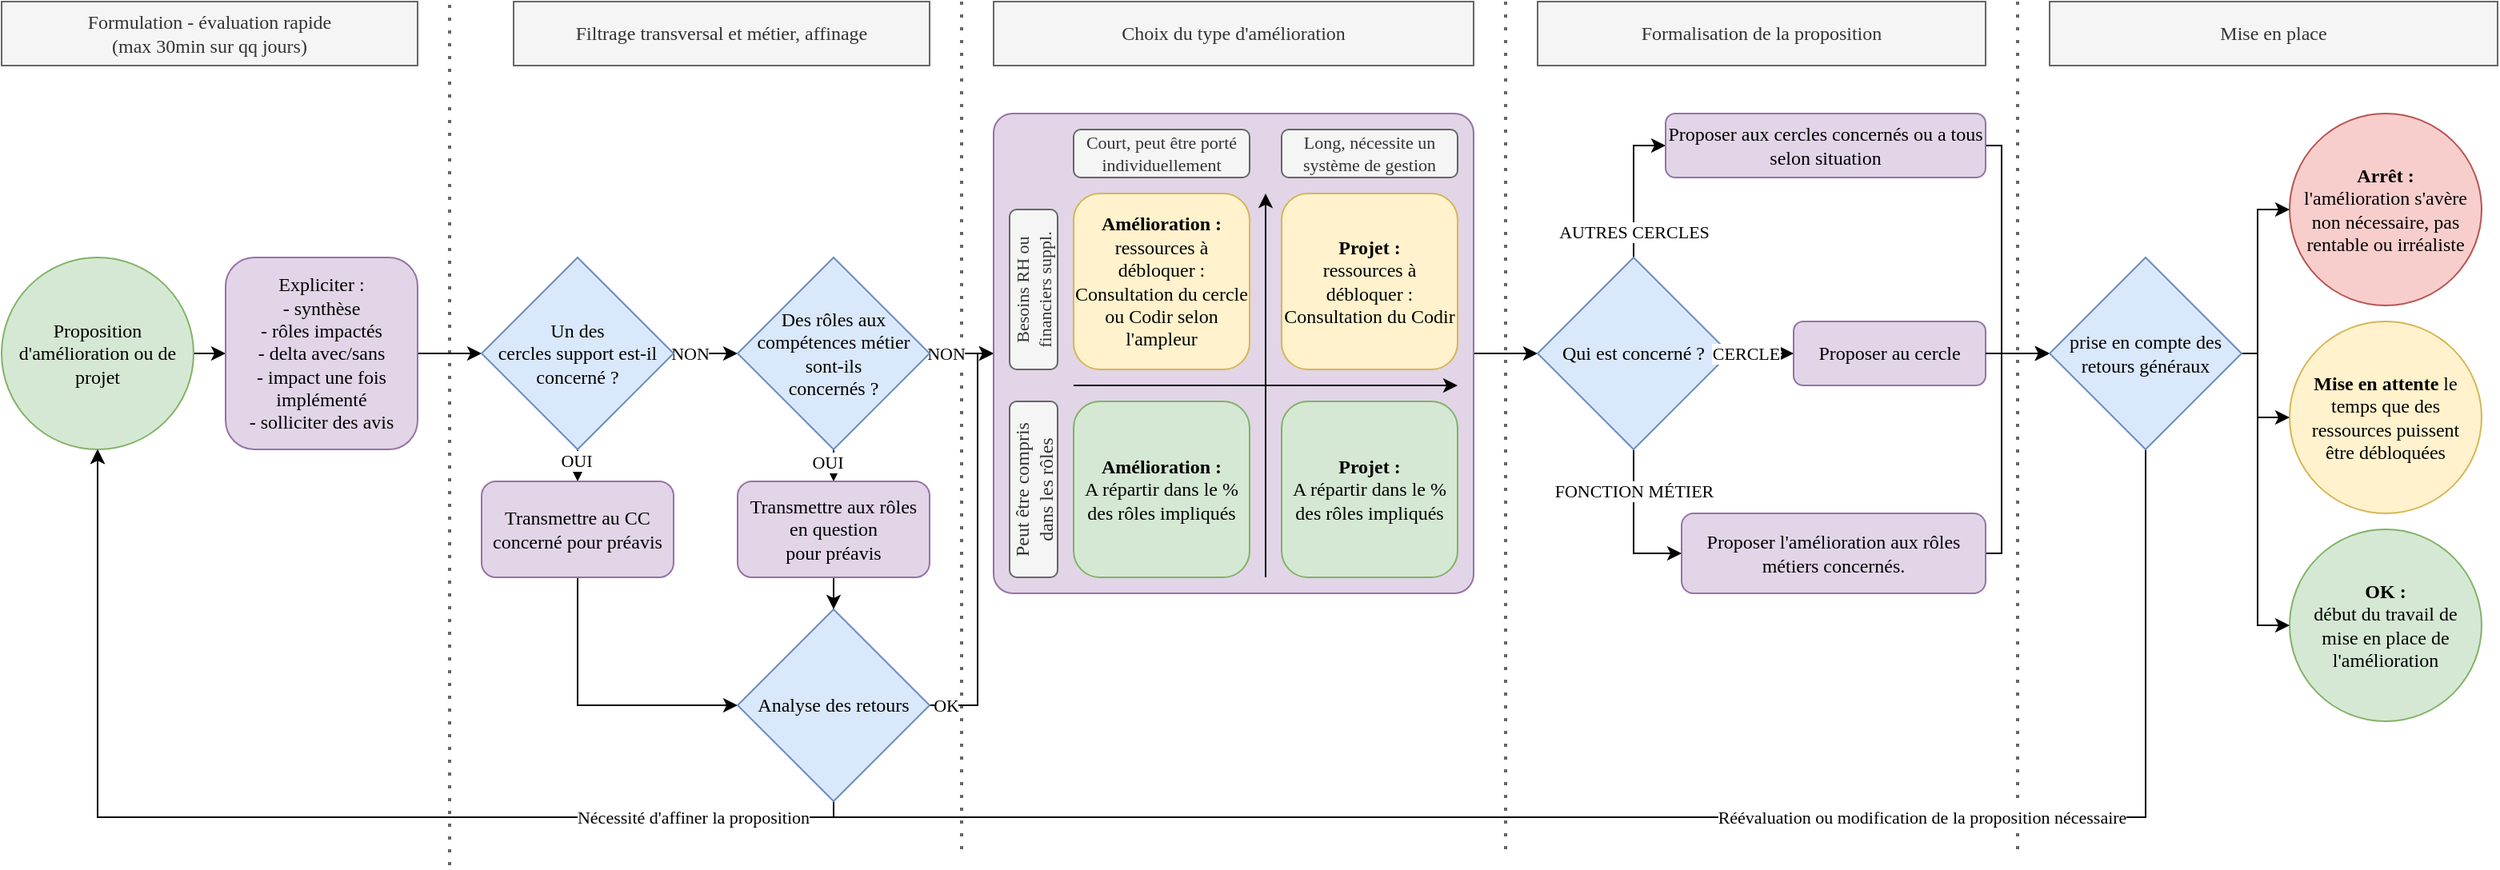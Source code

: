 <mxfile version="28.0.3">
  <diagram name="Page-1" id="Lg1kwCfuL5cvLR_RBk9q">
    <mxGraphModel dx="3974" dy="2183" grid="1" gridSize="10" guides="1" tooltips="1" connect="1" arrows="1" fold="1" page="1" pageScale="1" pageWidth="827" pageHeight="1169" math="0" shadow="0">
      <root>
        <mxCell id="0" />
        <mxCell id="1" parent="0" />
        <mxCell id="DvQpfdr60y6PGFDpLSzt-12" value="" style="endArrow=none;dashed=1;html=1;dashPattern=1 3;strokeWidth=2;rounded=0;fillColor=#f5f5f5;strokeColor=#666666;fontFamily=Libertinus Serif;" parent="1" edge="1">
          <mxGeometry width="50" height="50" relative="1" as="geometry">
            <mxPoint x="320" y="610" as="sourcePoint" />
            <mxPoint x="320" y="80" as="targetPoint" />
          </mxGeometry>
        </mxCell>
        <mxCell id="DvQpfdr60y6PGFDpLSzt-14" value="" style="endArrow=none;dashed=1;html=1;dashPattern=1 3;strokeWidth=2;rounded=0;fillColor=#f5f5f5;strokeColor=#666666;fontFamily=Libertinus Serif;" parent="1" edge="1">
          <mxGeometry width="50" height="50" relative="1" as="geometry">
            <mxPoint x="660" y="610" as="sourcePoint" />
            <mxPoint x="660" y="80" as="targetPoint" />
          </mxGeometry>
        </mxCell>
        <mxCell id="DvQpfdr60y6PGFDpLSzt-17" value="" style="endArrow=none;dashed=1;html=1;dashPattern=1 3;strokeWidth=2;rounded=0;fillColor=#f5f5f5;strokeColor=#666666;fontFamily=Libertinus Serif;" parent="1" edge="1">
          <mxGeometry width="50" height="50" relative="1" as="geometry">
            <mxPoint x="980" y="610" as="sourcePoint" />
            <mxPoint x="980" y="80" as="targetPoint" />
          </mxGeometry>
        </mxCell>
        <mxCell id="9U03THOQqvrWw87KAxrK-56" style="edgeStyle=orthogonalEdgeStyle;rounded=0;orthogonalLoop=1;jettySize=auto;html=1;exitX=0.5;exitY=1;exitDx=0;exitDy=0;entryX=0.5;entryY=1;entryDx=0;entryDy=0;fontFamily=Libertinus Serif;" parent="1" source="DvQpfdr60y6PGFDpLSzt-18" target="sC1AejF_91SxmGcBgo1l-1" edge="1">
          <mxGeometry relative="1" as="geometry">
            <Array as="points">
              <mxPoint x="1060" y="590" />
              <mxPoint x="-220" y="590" />
            </Array>
            <mxPoint x="1060" y="330" as="sourcePoint" />
          </mxGeometry>
        </mxCell>
        <mxCell id="9U03THOQqvrWw87KAxrK-57" value="Réévaluation ou modification de la proposition nécessaire" style="edgeLabel;html=1;align=center;verticalAlign=middle;resizable=0;points=[];fontFamily=Libertinus Serif;" parent="9U03THOQqvrWw87KAxrK-56" vertex="1" connectable="0">
          <mxGeometry x="-0.673" relative="1" as="geometry">
            <mxPoint x="-86" as="offset" />
          </mxGeometry>
        </mxCell>
        <mxCell id="DvQpfdr60y6PGFDpLSzt-1" value="" style="endArrow=none;dashed=1;html=1;dashPattern=1 3;strokeWidth=2;rounded=0;fillColor=#f5f5f5;strokeColor=#666666;fontFamily=Libertinus Serif;" parent="1" edge="1">
          <mxGeometry width="50" height="50" relative="1" as="geometry">
            <mxPoint y="620" as="sourcePoint" />
            <mxPoint y="80" as="targetPoint" />
          </mxGeometry>
        </mxCell>
        <mxCell id="sC1AejF_91SxmGcBgo1l-19" style="edgeStyle=orthogonalEdgeStyle;rounded=0;orthogonalLoop=1;jettySize=auto;html=1;exitX=1;exitY=0.5;exitDx=0;exitDy=0;entryX=0;entryY=0.5;entryDx=0;entryDy=0;fontFamily=Libertinus Serif;" parent="1" source="sC1AejF_91SxmGcBgo1l-1" target="sC1AejF_91SxmGcBgo1l-2" edge="1">
          <mxGeometry relative="1" as="geometry" />
        </mxCell>
        <mxCell id="sC1AejF_91SxmGcBgo1l-1" value="Proposition d&#39;amélioration ou de projet" style="ellipse;whiteSpace=wrap;html=1;aspect=fixed;fillColor=#d5e8d4;strokeColor=#82b366;fontFamily=Libertinus Serif;" parent="1" vertex="1">
          <mxGeometry x="-280" y="240" width="120" height="120" as="geometry" />
        </mxCell>
        <mxCell id="sC1AejF_91SxmGcBgo1l-20" style="edgeStyle=orthogonalEdgeStyle;rounded=0;orthogonalLoop=1;jettySize=auto;html=1;exitX=1;exitY=0.5;exitDx=0;exitDy=0;entryX=0;entryY=0.5;entryDx=0;entryDy=0;fontFamily=Libertinus Serif;" parent="1" source="sC1AejF_91SxmGcBgo1l-2" target="sC1AejF_91SxmGcBgo1l-7" edge="1">
          <mxGeometry relative="1" as="geometry">
            <mxPoint x="40" y="300" as="targetPoint" />
          </mxGeometry>
        </mxCell>
        <mxCell id="sC1AejF_91SxmGcBgo1l-2" value="&lt;div&gt;Expliciter :&lt;/div&gt;&lt;div&gt;- synthèse&lt;/div&gt;&lt;div&gt;- rôles impactés&lt;/div&gt;&lt;div&gt;- delta avec/sans&lt;/div&gt;&lt;div&gt;- impact une fois implémenté&lt;/div&gt;&lt;div&gt;- solliciter des avis&lt;/div&gt;" style="rounded=1;whiteSpace=wrap;html=1;fillColor=#e1d5e7;strokeColor=#9673a6;fontFamily=Libertinus Serif;" parent="1" vertex="1">
          <mxGeometry x="-140" y="240" width="120" height="120" as="geometry" />
        </mxCell>
        <mxCell id="sC1AejF_91SxmGcBgo1l-4" value="Choix du type d&#39;amélioration" style="rounded=0;whiteSpace=wrap;html=1;fillColor=#f5f5f5;fontColor=#333333;strokeColor=#666666;fontFamily=Libertinus Serif;" parent="1" vertex="1">
          <mxGeometry x="340" y="80" width="300" height="40" as="geometry" />
        </mxCell>
        <mxCell id="sC1AejF_91SxmGcBgo1l-5" value="Formalisation de la proposition" style="rounded=0;whiteSpace=wrap;html=1;fillColor=#f5f5f5;fontColor=#333333;strokeColor=#666666;fontFamily=Libertinus Serif;" parent="1" vertex="1">
          <mxGeometry x="680" y="80" width="280" height="40" as="geometry" />
        </mxCell>
        <mxCell id="sC1AejF_91SxmGcBgo1l-28" style="edgeStyle=orthogonalEdgeStyle;rounded=0;orthogonalLoop=1;jettySize=auto;html=1;exitX=1;exitY=0.5;exitDx=0;exitDy=0;entryX=0;entryY=0.5;entryDx=0;entryDy=0;fontFamily=Libertinus Serif;fontStyle=0" parent="1" source="sC1AejF_91SxmGcBgo1l-7" target="DvQpfdr60y6PGFDpLSzt-2" edge="1">
          <mxGeometry relative="1" as="geometry">
            <mxPoint x="440" y="300" as="targetPoint" />
          </mxGeometry>
        </mxCell>
        <mxCell id="sC1AejF_91SxmGcBgo1l-29" value="&lt;span&gt;NON&lt;/span&gt;" style="edgeLabel;html=1;align=center;verticalAlign=middle;resizable=0;points=[];fontFamily=Libertinus Serif;fontStyle=0" parent="sC1AejF_91SxmGcBgo1l-28" vertex="1" connectable="0">
          <mxGeometry x="0.158" y="1" relative="1" as="geometry">
            <mxPoint x="-13" y="1" as="offset" />
          </mxGeometry>
        </mxCell>
        <mxCell id="sC1AejF_91SxmGcBgo1l-30" style="edgeStyle=orthogonalEdgeStyle;rounded=0;orthogonalLoop=1;jettySize=auto;html=1;exitX=0.5;exitY=1;exitDx=0;exitDy=0;entryX=0.5;entryY=0;entryDx=0;entryDy=0;fontFamily=Libertinus Serif;" parent="1" source="sC1AejF_91SxmGcBgo1l-7" target="sC1AejF_91SxmGcBgo1l-10" edge="1">
          <mxGeometry relative="1" as="geometry" />
        </mxCell>
        <mxCell id="DvQpfdr60y6PGFDpLSzt-3" value="OUI" style="edgeLabel;html=1;align=center;verticalAlign=middle;resizable=0;points=[];fontFamily=Libertinus Serif;" parent="sC1AejF_91SxmGcBgo1l-30" vertex="1" connectable="0">
          <mxGeometry x="-0.357" y="-1" relative="1" as="geometry">
            <mxPoint as="offset" />
          </mxGeometry>
        </mxCell>
        <mxCell id="sC1AejF_91SxmGcBgo1l-7" value="Un des&lt;br&gt;cercles support est-il concerné ?" style="rhombus;whiteSpace=wrap;html=1;fillColor=#dae8fc;strokeColor=#6c8ebf;fontFamily=Libertinus Serif;" parent="1" vertex="1">
          <mxGeometry x="20" y="240" width="120" height="120" as="geometry" />
        </mxCell>
        <mxCell id="DvQpfdr60y6PGFDpLSzt-8" style="edgeStyle=orthogonalEdgeStyle;rounded=0;orthogonalLoop=1;jettySize=auto;html=1;exitX=0.5;exitY=1;exitDx=0;exitDy=0;entryX=0;entryY=0.5;entryDx=0;entryDy=0;fontFamily=Libertinus Serif;" parent="1" source="sC1AejF_91SxmGcBgo1l-10" target="9U03THOQqvrWw87KAxrK-13" edge="1">
          <mxGeometry relative="1" as="geometry" />
        </mxCell>
        <mxCell id="sC1AejF_91SxmGcBgo1l-10" value="Transmettre au CC concerné pour préavis" style="rounded=1;whiteSpace=wrap;html=1;fontFamily=Libertinus Serif;fillColor=#e1d5e7;strokeColor=#9673a6;" parent="1" vertex="1">
          <mxGeometry x="20" y="380" width="120" height="60" as="geometry" />
        </mxCell>
        <mxCell id="sC1AejF_91SxmGcBgo1l-24" value="&lt;div&gt;Formulation - évaluation rapide&lt;/div&gt;&lt;div&gt;(max 30min sur qq jours)&lt;/div&gt;" style="rounded=0;whiteSpace=wrap;html=1;fillColor=#f5f5f5;fontColor=#333333;strokeColor=#666666;fontFamily=Libertinus Serif;" parent="1" vertex="1">
          <mxGeometry x="-280" y="80" width="260" height="40" as="geometry" />
        </mxCell>
        <mxCell id="sC1AejF_91SxmGcBgo1l-25" value="Filtrage transversal et métier, affinage" style="rounded=0;whiteSpace=wrap;html=1;fillColor=#f5f5f5;fontColor=#333333;strokeColor=#666666;fontFamily=Libertinus Serif;" parent="1" vertex="1">
          <mxGeometry x="40" y="80" width="260" height="40" as="geometry" />
        </mxCell>
        <mxCell id="9U03THOQqvrWw87KAxrK-17" style="edgeStyle=orthogonalEdgeStyle;rounded=0;orthogonalLoop=1;jettySize=auto;html=1;entryX=0;entryY=0.5;entryDx=0;entryDy=0;fontFamily=Libertinus Serif;" parent="1" source="9U03THOQqvrWw87KAxrK-13" edge="1">
          <mxGeometry relative="1" as="geometry">
            <mxPoint x="340" y="300" as="targetPoint" />
            <Array as="points">
              <mxPoint x="330" y="520" />
              <mxPoint x="330" y="300" />
            </Array>
          </mxGeometry>
        </mxCell>
        <mxCell id="9U03THOQqvrWw87KAxrK-18" value="&lt;span&gt;OK&lt;/span&gt;" style="edgeLabel;html=1;align=center;verticalAlign=middle;resizable=0;points=[];fontFamily=Libertinus Serif;fontStyle=0" parent="9U03THOQqvrWw87KAxrK-17" vertex="1" connectable="0">
          <mxGeometry x="-0.782" y="1" relative="1" as="geometry">
            <mxPoint x="-19" y="1" as="offset" />
          </mxGeometry>
        </mxCell>
        <mxCell id="DvQpfdr60y6PGFDpLSzt-10" style="edgeStyle=orthogonalEdgeStyle;rounded=0;orthogonalLoop=1;jettySize=auto;html=1;exitX=0.5;exitY=1;exitDx=0;exitDy=0;entryX=0.5;entryY=1;entryDx=0;entryDy=0;fontFamily=Libertinus Serif;" parent="1" source="9U03THOQqvrWw87KAxrK-13" target="sC1AejF_91SxmGcBgo1l-1" edge="1">
          <mxGeometry relative="1" as="geometry">
            <Array as="points">
              <mxPoint x="240" y="590" />
              <mxPoint x="-220" y="590" />
            </Array>
          </mxGeometry>
        </mxCell>
        <mxCell id="DvQpfdr60y6PGFDpLSzt-11" value="Nécessité d&#39;affiner la proposition" style="edgeLabel;html=1;align=center;verticalAlign=middle;resizable=0;points=[];fontFamily=Libertinus Serif;" parent="DvQpfdr60y6PGFDpLSzt-10" vertex="1" connectable="0">
          <mxGeometry x="-0.791" y="-4" relative="1" as="geometry">
            <mxPoint x="-25" y="4" as="offset" />
          </mxGeometry>
        </mxCell>
        <mxCell id="9U03THOQqvrWw87KAxrK-13" value="Analyse des retours" style="rhombus;whiteSpace=wrap;html=1;fillColor=#dae8fc;strokeColor=#6c8ebf;fontFamily=Libertinus Serif;" parent="1" vertex="1">
          <mxGeometry x="180" y="460" width="120" height="120" as="geometry" />
        </mxCell>
        <mxCell id="9U03THOQqvrWw87KAxrK-53" style="edgeStyle=orthogonalEdgeStyle;rounded=0;orthogonalLoop=1;jettySize=auto;html=1;exitX=1;exitY=0.5;exitDx=0;exitDy=0;entryX=0;entryY=0.5;entryDx=0;entryDy=0;fontFamily=Libertinus Serif;" parent="1" source="9U03THOQqvrWw87KAxrK-30" target="9U03THOQqvrWw87KAxrK-51" edge="1">
          <mxGeometry relative="1" as="geometry" />
        </mxCell>
        <mxCell id="9U03THOQqvrWw87KAxrK-30" value="" style="rounded=1;whiteSpace=wrap;html=1;fillColor=#e1d5e7;strokeColor=#9673a6;glass=0;shadow=0;imageAspect=1;arcSize=4;fontFamily=Libertinus Serif;" parent="1" vertex="1">
          <mxGeometry x="340" y="150" width="300" height="300" as="geometry" />
        </mxCell>
        <mxCell id="9U03THOQqvrWw87KAxrK-33" value="" style="endArrow=classic;html=1;rounded=0;endFill=1;fontFamily=Libertinus Serif;" parent="1" edge="1">
          <mxGeometry width="50" height="50" relative="1" as="geometry">
            <mxPoint x="390" y="320" as="sourcePoint" />
            <mxPoint x="630" y="320" as="targetPoint" />
          </mxGeometry>
        </mxCell>
        <mxCell id="9U03THOQqvrWw87KAxrK-34" value="" style="endArrow=none;html=1;rounded=0;endFill=1;startArrow=classic;startFill=1;fontFamily=Libertinus Serif;" parent="1" edge="1">
          <mxGeometry width="50" height="50" relative="1" as="geometry">
            <mxPoint x="510" y="200" as="sourcePoint" />
            <mxPoint x="510" y="440" as="targetPoint" />
          </mxGeometry>
        </mxCell>
        <mxCell id="9U03THOQqvrWw87KAxrK-35" value="Court, peut être porté individuellement" style="rounded=1;whiteSpace=wrap;html=1;fillColor=#f5f5f5;fontColor=#333333;strokeColor=#666666;fontSize=11;fontFamily=Libertinus Serif;" parent="1" vertex="1">
          <mxGeometry x="390" y="160" width="110" height="30" as="geometry" />
        </mxCell>
        <mxCell id="9U03THOQqvrWw87KAxrK-36" value="&lt;b&gt;Projet :&lt;/b&gt;&lt;br&gt;ressources à&lt;div&gt;débloquer : Consultation du Codir&lt;/div&gt;" style="rounded=1;whiteSpace=wrap;html=1;fillColor=#fff2cc;strokeColor=#d6b656;fontFamily=Libertinus Serif;" parent="1" vertex="1">
          <mxGeometry x="520" y="200" width="110" height="110" as="geometry" />
        </mxCell>
        <mxCell id="9U03THOQqvrWw87KAxrK-37" value="&lt;b&gt;Projet :&lt;/b&gt;&lt;br&gt;A répartir dans le % des rôles impliqués" style="rounded=1;whiteSpace=wrap;html=1;fillColor=#d5e8d4;strokeColor=#82b366;fontFamily=Libertinus Serif;" parent="1" vertex="1">
          <mxGeometry x="520" y="330" width="110" height="110" as="geometry" />
        </mxCell>
        <mxCell id="9U03THOQqvrWw87KAxrK-38" value="Long, nécessite un système de gestion" style="rounded=1;whiteSpace=wrap;html=1;fillColor=#f5f5f5;fontColor=#333333;strokeColor=#666666;fontSize=11;fontFamily=Libertinus Serif;" parent="1" vertex="1">
          <mxGeometry x="520" y="160" width="110" height="30" as="geometry" />
        </mxCell>
        <mxCell id="9U03THOQqvrWw87KAxrK-39" value="Besoins RH ou financiers suppl." style="rounded=1;whiteSpace=wrap;html=1;rotation=-90;fontSize=11;fillColor=#f5f5f5;fontColor=#333333;strokeColor=#666666;fontFamily=Libertinus Serif;" parent="1" vertex="1">
          <mxGeometry x="315" y="245" width="100" height="30" as="geometry" />
        </mxCell>
        <mxCell id="9U03THOQqvrWw87KAxrK-40" value="Peut être compris dans les rôles" style="rounded=1;whiteSpace=wrap;html=1;rotation=-90;fillColor=#f5f5f5;fontColor=#333333;strokeColor=#666666;fontFamily=Libertinus Serif;" parent="1" vertex="1">
          <mxGeometry x="310" y="370" width="110" height="30" as="geometry" />
        </mxCell>
        <mxCell id="9U03THOQqvrWw87KAxrK-41" value="&lt;div&gt;&lt;b&gt;Amélioration :&lt;/b&gt;&lt;/div&gt;&lt;div&gt;ressources à&lt;/div&gt;&lt;div&gt;débloquer : Consultation du cercle ou Codir selon l&#39;ampleur&lt;/div&gt;" style="rounded=1;whiteSpace=wrap;html=1;fillColor=#fff2cc;strokeColor=#d6b656;fontFamily=Libertinus Serif;" parent="1" vertex="1">
          <mxGeometry x="390" y="200" width="110" height="110" as="geometry" />
        </mxCell>
        <mxCell id="9U03THOQqvrWw87KAxrK-42" value="&lt;b&gt;Amélioration :&lt;/b&gt;&lt;div&gt;A répartir dans le % des rôles impliqués&lt;/div&gt;" style="rounded=1;whiteSpace=wrap;html=1;fillColor=#d5e8d4;strokeColor=#82b366;fontFamily=Libertinus Serif;" parent="1" vertex="1">
          <mxGeometry x="390" y="330" width="110" height="110" as="geometry" />
        </mxCell>
        <mxCell id="9U03THOQqvrWw87KAxrK-43" value="Proposer au cercle" style="rounded=1;whiteSpace=wrap;html=1;fontFamily=Libertinus Serif;fillColor=#e1d5e7;strokeColor=#9673a6;" parent="1" vertex="1">
          <mxGeometry x="840" y="280" width="120" height="40" as="geometry" />
        </mxCell>
        <mxCell id="9U03THOQqvrWw87KAxrK-66" style="edgeStyle=orthogonalEdgeStyle;rounded=0;orthogonalLoop=1;jettySize=auto;html=1;exitX=1;exitY=0.5;exitDx=0;exitDy=0;entryX=0;entryY=0.5;entryDx=0;entryDy=0;fontFamily=Libertinus Serif;" parent="1" source="9U03THOQqvrWw87KAxrK-44" edge="1">
          <mxGeometry relative="1" as="geometry">
            <mxPoint x="1000" y="300" as="targetPoint" />
            <Array as="points">
              <mxPoint x="970" y="425" />
              <mxPoint x="970" y="300" />
            </Array>
          </mxGeometry>
        </mxCell>
        <mxCell id="9U03THOQqvrWw87KAxrK-44" value="Proposer l&#39;amélioration aux rôles métiers concernés." style="rounded=1;whiteSpace=wrap;html=1;fontFamily=Libertinus Serif;fillColor=#e1d5e7;strokeColor=#9673a6;" parent="1" vertex="1">
          <mxGeometry x="770" y="400" width="190" height="50" as="geometry" />
        </mxCell>
        <mxCell id="9U03THOQqvrWw87KAxrK-47" style="edgeStyle=orthogonalEdgeStyle;rounded=0;orthogonalLoop=1;jettySize=auto;html=1;exitX=0.5;exitY=1;exitDx=0;exitDy=0;entryX=0;entryY=0.5;entryDx=0;entryDy=0;fontFamily=Libertinus Serif;" parent="1" source="9U03THOQqvrWw87KAxrK-51" target="9U03THOQqvrWw87KAxrK-44" edge="1">
          <mxGeometry relative="1" as="geometry">
            <mxPoint x="1370" y="460" as="targetPoint" />
          </mxGeometry>
        </mxCell>
        <mxCell id="9U03THOQqvrWw87KAxrK-48" value="FONCTION MÉTIER" style="edgeLabel;html=1;align=center;verticalAlign=middle;resizable=0;points=[];fontFamily=Libertinus Serif;" parent="9U03THOQqvrWw87KAxrK-47" vertex="1" connectable="0">
          <mxGeometry x="-0.189" y="3" relative="1" as="geometry">
            <mxPoint x="-3" y="-13" as="offset" />
          </mxGeometry>
        </mxCell>
        <mxCell id="9U03THOQqvrWw87KAxrK-49" style="edgeStyle=orthogonalEdgeStyle;rounded=0;orthogonalLoop=1;jettySize=auto;html=1;exitX=0.5;exitY=0;exitDx=0;exitDy=0;entryX=0;entryY=0.5;entryDx=0;entryDy=0;fontFamily=Libertinus Serif;" parent="1" source="9U03THOQqvrWw87KAxrK-51" target="9U03THOQqvrWw87KAxrK-52" edge="1">
          <mxGeometry relative="1" as="geometry" />
        </mxCell>
        <mxCell id="9U03THOQqvrWw87KAxrK-50" value="AUTRES CERCLES" style="edgeLabel;html=1;align=center;verticalAlign=middle;resizable=0;points=[];fontFamily=Libertinus Serif;" parent="9U03THOQqvrWw87KAxrK-49" vertex="1" connectable="0">
          <mxGeometry x="-0.237" y="-2" relative="1" as="geometry">
            <mxPoint x="-2" y="18" as="offset" />
          </mxGeometry>
        </mxCell>
        <mxCell id="9U03THOQqvrWw87KAxrK-51" value="Qui est concerné ?" style="rhombus;whiteSpace=wrap;html=1;fillColor=#dae8fc;strokeColor=#6c8ebf;fontFamily=Libertinus Serif;" parent="1" vertex="1">
          <mxGeometry x="680" y="240" width="120" height="120" as="geometry" />
        </mxCell>
        <mxCell id="9U03THOQqvrWw87KAxrK-64" style="edgeStyle=orthogonalEdgeStyle;rounded=0;orthogonalLoop=1;jettySize=auto;html=1;exitX=1;exitY=0.5;exitDx=0;exitDy=0;entryX=0;entryY=0.5;entryDx=0;entryDy=0;fontFamily=Libertinus Serif;" parent="1" source="9U03THOQqvrWw87KAxrK-52" edge="1">
          <mxGeometry relative="1" as="geometry">
            <mxPoint x="1000" y="300" as="targetPoint" />
            <Array as="points">
              <mxPoint x="970" y="170" />
              <mxPoint x="970" y="300" />
            </Array>
          </mxGeometry>
        </mxCell>
        <mxCell id="9U03THOQqvrWw87KAxrK-52" value="Proposer aux cercles concernés ou a tous selon situation" style="rounded=1;whiteSpace=wrap;html=1;fontFamily=Libertinus Serif;fillColor=#e1d5e7;strokeColor=#9673a6;" parent="1" vertex="1">
          <mxGeometry x="760" y="150" width="200" height="40" as="geometry" />
        </mxCell>
        <mxCell id="9U03THOQqvrWw87KAxrK-58" value="&lt;b&gt;Mise en attente&lt;/b&gt; le temps que des ressources puissent&lt;div&gt;être débloquées&lt;/div&gt;" style="ellipse;whiteSpace=wrap;html=1;aspect=fixed;fillColor=#fff2cc;strokeColor=#d6b656;fontFamily=Libertinus Serif;" parent="1" vertex="1">
          <mxGeometry x="1150" y="280" width="120" height="120" as="geometry" />
        </mxCell>
        <mxCell id="9U03THOQqvrWw87KAxrK-59" value="&lt;b&gt;OK :&lt;/b&gt;&lt;div&gt;début du travail de&lt;/div&gt;&lt;div&gt;mise en place de l&#39;amélioration&lt;/div&gt;" style="ellipse;whiteSpace=wrap;html=1;aspect=fixed;fillColor=#d5e8d4;strokeColor=#82b366;fontFamily=Libertinus Serif;" parent="1" vertex="1">
          <mxGeometry x="1150" y="410" width="120" height="120" as="geometry" />
        </mxCell>
        <mxCell id="9U03THOQqvrWw87KAxrK-60" value="&lt;div&gt;&lt;b&gt;Arrêt :&lt;/b&gt;&lt;/div&gt;&lt;div&gt;l&#39;amélioration s&#39;avère non nécessaire, pas rentable ou irréaliste&lt;/div&gt;" style="ellipse;whiteSpace=wrap;html=1;aspect=fixed;fillColor=#f8cecc;strokeColor=#b85450;fontFamily=Libertinus Serif;" parent="1" vertex="1">
          <mxGeometry x="1150" y="150" width="120" height="120" as="geometry" />
        </mxCell>
        <mxCell id="DvQpfdr60y6PGFDpLSzt-5" style="edgeStyle=orthogonalEdgeStyle;rounded=0;orthogonalLoop=1;jettySize=auto;html=1;exitX=0.5;exitY=1;exitDx=0;exitDy=0;entryX=0.5;entryY=0;entryDx=0;entryDy=0;fontFamily=Libertinus Serif;" parent="1" source="DvQpfdr60y6PGFDpLSzt-2" target="DvQpfdr60y6PGFDpLSzt-4" edge="1">
          <mxGeometry relative="1" as="geometry" />
        </mxCell>
        <mxCell id="DvQpfdr60y6PGFDpLSzt-6" value="OUI" style="edgeLabel;html=1;align=center;verticalAlign=middle;resizable=0;points=[];fontFamily=Libertinus Serif;" parent="DvQpfdr60y6PGFDpLSzt-5" vertex="1" connectable="0">
          <mxGeometry x="-0.243" y="-4" relative="1" as="geometry">
            <mxPoint as="offset" />
          </mxGeometry>
        </mxCell>
        <mxCell id="DvQpfdr60y6PGFDpLSzt-9" style="edgeStyle=orthogonalEdgeStyle;rounded=0;orthogonalLoop=1;jettySize=auto;html=1;exitX=1;exitY=0.5;exitDx=0;exitDy=0;entryX=0;entryY=0.5;entryDx=0;entryDy=0;fontFamily=Libertinus Serif;" parent="1" source="DvQpfdr60y6PGFDpLSzt-2" edge="1">
          <mxGeometry relative="1" as="geometry">
            <mxPoint x="340" y="300" as="targetPoint" />
          </mxGeometry>
        </mxCell>
        <mxCell id="DvQpfdr60y6PGFDpLSzt-13" value="NON" style="edgeLabel;html=1;align=center;verticalAlign=middle;resizable=0;points=[];fontFamily=Libertinus Serif;" parent="DvQpfdr60y6PGFDpLSzt-9" vertex="1" connectable="0">
          <mxGeometry x="-0.557" y="3" relative="1" as="geometry">
            <mxPoint x="1" y="3" as="offset" />
          </mxGeometry>
        </mxCell>
        <mxCell id="DvQpfdr60y6PGFDpLSzt-2" value="Des rôles aux compétences métier sont-ils&lt;div&gt;concernés ?&lt;/div&gt;" style="rhombus;whiteSpace=wrap;html=1;fillColor=#dae8fc;strokeColor=#6c8ebf;fontFamily=Libertinus Serif;" parent="1" vertex="1">
          <mxGeometry x="180" y="240" width="120" height="120" as="geometry" />
        </mxCell>
        <mxCell id="DvQpfdr60y6PGFDpLSzt-7" style="edgeStyle=orthogonalEdgeStyle;rounded=0;orthogonalLoop=1;jettySize=auto;html=1;exitX=0.5;exitY=1;exitDx=0;exitDy=0;entryX=0.5;entryY=0;entryDx=0;entryDy=0;fontFamily=Libertinus Serif;" parent="1" source="DvQpfdr60y6PGFDpLSzt-4" target="9U03THOQqvrWw87KAxrK-13" edge="1">
          <mxGeometry relative="1" as="geometry" />
        </mxCell>
        <mxCell id="DvQpfdr60y6PGFDpLSzt-4" value="Transmettre aux rôles en question&lt;div&gt;pour préavis&lt;/div&gt;" style="rounded=1;whiteSpace=wrap;html=1;fontFamily=Libertinus Serif;fillColor=#e1d5e7;strokeColor=#9673a6;" parent="1" vertex="1">
          <mxGeometry x="180" y="380" width="120" height="60" as="geometry" />
        </mxCell>
        <mxCell id="9U03THOQqvrWw87KAxrK-45" style="edgeStyle=orthogonalEdgeStyle;rounded=0;orthogonalLoop=1;jettySize=auto;html=1;exitX=1;exitY=0.5;exitDx=0;exitDy=0;entryX=0;entryY=0.5;entryDx=0;entryDy=0;fontFamily=Libertinus Serif;" parent="1" source="9U03THOQqvrWw87KAxrK-51" target="9U03THOQqvrWw87KAxrK-43" edge="1">
          <mxGeometry relative="1" as="geometry">
            <mxPoint x="1380" y="130" as="targetPoint" />
          </mxGeometry>
        </mxCell>
        <mxCell id="9U03THOQqvrWw87KAxrK-46" value="CERCLE" style="edgeLabel;html=1;align=center;verticalAlign=middle;resizable=0;points=[];fontFamily=Libertinus Serif;" parent="9U03THOQqvrWw87KAxrK-45" vertex="1" connectable="0">
          <mxGeometry x="-0.182" y="2" relative="1" as="geometry">
            <mxPoint x="-7" y="2" as="offset" />
          </mxGeometry>
        </mxCell>
        <mxCell id="DvQpfdr60y6PGFDpLSzt-16" value="" style="edgeStyle=orthogonalEdgeStyle;rounded=0;orthogonalLoop=1;jettySize=auto;html=1;exitX=1;exitY=0.5;exitDx=0;exitDy=0;fontFamily=Libertinus Serif;entryX=0;entryY=0.5;entryDx=0;entryDy=0;" parent="1" source="9U03THOQqvrWw87KAxrK-43" target="DvQpfdr60y6PGFDpLSzt-18" edge="1">
          <mxGeometry relative="1" as="geometry">
            <mxPoint x="1000" y="300" as="targetPoint" />
            <mxPoint x="960" y="300" as="sourcePoint" />
          </mxGeometry>
        </mxCell>
        <mxCell id="DvQpfdr60y6PGFDpLSzt-20" style="edgeStyle=orthogonalEdgeStyle;rounded=0;orthogonalLoop=1;jettySize=auto;html=1;exitX=1;exitY=0.5;exitDx=0;exitDy=0;entryX=0;entryY=0.5;entryDx=0;entryDy=0;fontFamily=Libertinus Serif;" parent="1" source="DvQpfdr60y6PGFDpLSzt-18" target="9U03THOQqvrWw87KAxrK-58" edge="1">
          <mxGeometry relative="1" as="geometry">
            <Array as="points">
              <mxPoint x="1130" y="300" />
              <mxPoint x="1130" y="340" />
            </Array>
          </mxGeometry>
        </mxCell>
        <mxCell id="DvQpfdr60y6PGFDpLSzt-21" style="edgeStyle=orthogonalEdgeStyle;rounded=0;orthogonalLoop=1;jettySize=auto;html=1;exitX=1;exitY=0.5;exitDx=0;exitDy=0;entryX=0;entryY=0.5;entryDx=0;entryDy=0;fontFamily=Libertinus Serif;" parent="1" source="DvQpfdr60y6PGFDpLSzt-18" target="9U03THOQqvrWw87KAxrK-59" edge="1">
          <mxGeometry relative="1" as="geometry">
            <Array as="points">
              <mxPoint x="1130" y="300" />
              <mxPoint x="1130" y="470" />
            </Array>
          </mxGeometry>
        </mxCell>
        <mxCell id="DvQpfdr60y6PGFDpLSzt-22" style="edgeStyle=orthogonalEdgeStyle;rounded=0;orthogonalLoop=1;jettySize=auto;html=1;exitX=1;exitY=0.5;exitDx=0;exitDy=0;entryX=0;entryY=0.5;entryDx=0;entryDy=0;fontFamily=Libertinus Serif;" parent="1" source="DvQpfdr60y6PGFDpLSzt-18" target="9U03THOQqvrWw87KAxrK-60" edge="1">
          <mxGeometry relative="1" as="geometry">
            <Array as="points">
              <mxPoint x="1130" y="300" />
              <mxPoint x="1130" y="210" />
            </Array>
          </mxGeometry>
        </mxCell>
        <mxCell id="DvQpfdr60y6PGFDpLSzt-18" value="prise en compte des&lt;div&gt;retours généraux&lt;/div&gt;" style="rhombus;whiteSpace=wrap;html=1;fillColor=#dae8fc;strokeColor=#6c8ebf;fontFamily=Libertinus Serif;" parent="1" vertex="1">
          <mxGeometry x="1000" y="240" width="120" height="120" as="geometry" />
        </mxCell>
        <mxCell id="DvQpfdr60y6PGFDpLSzt-23" value="Mise en place" style="rounded=0;whiteSpace=wrap;html=1;fillColor=#f5f5f5;fontColor=#333333;strokeColor=#666666;fontFamily=Libertinus Serif;" parent="1" vertex="1">
          <mxGeometry x="1000" y="80" width="280" height="40" as="geometry" />
        </mxCell>
      </root>
    </mxGraphModel>
  </diagram>
</mxfile>
